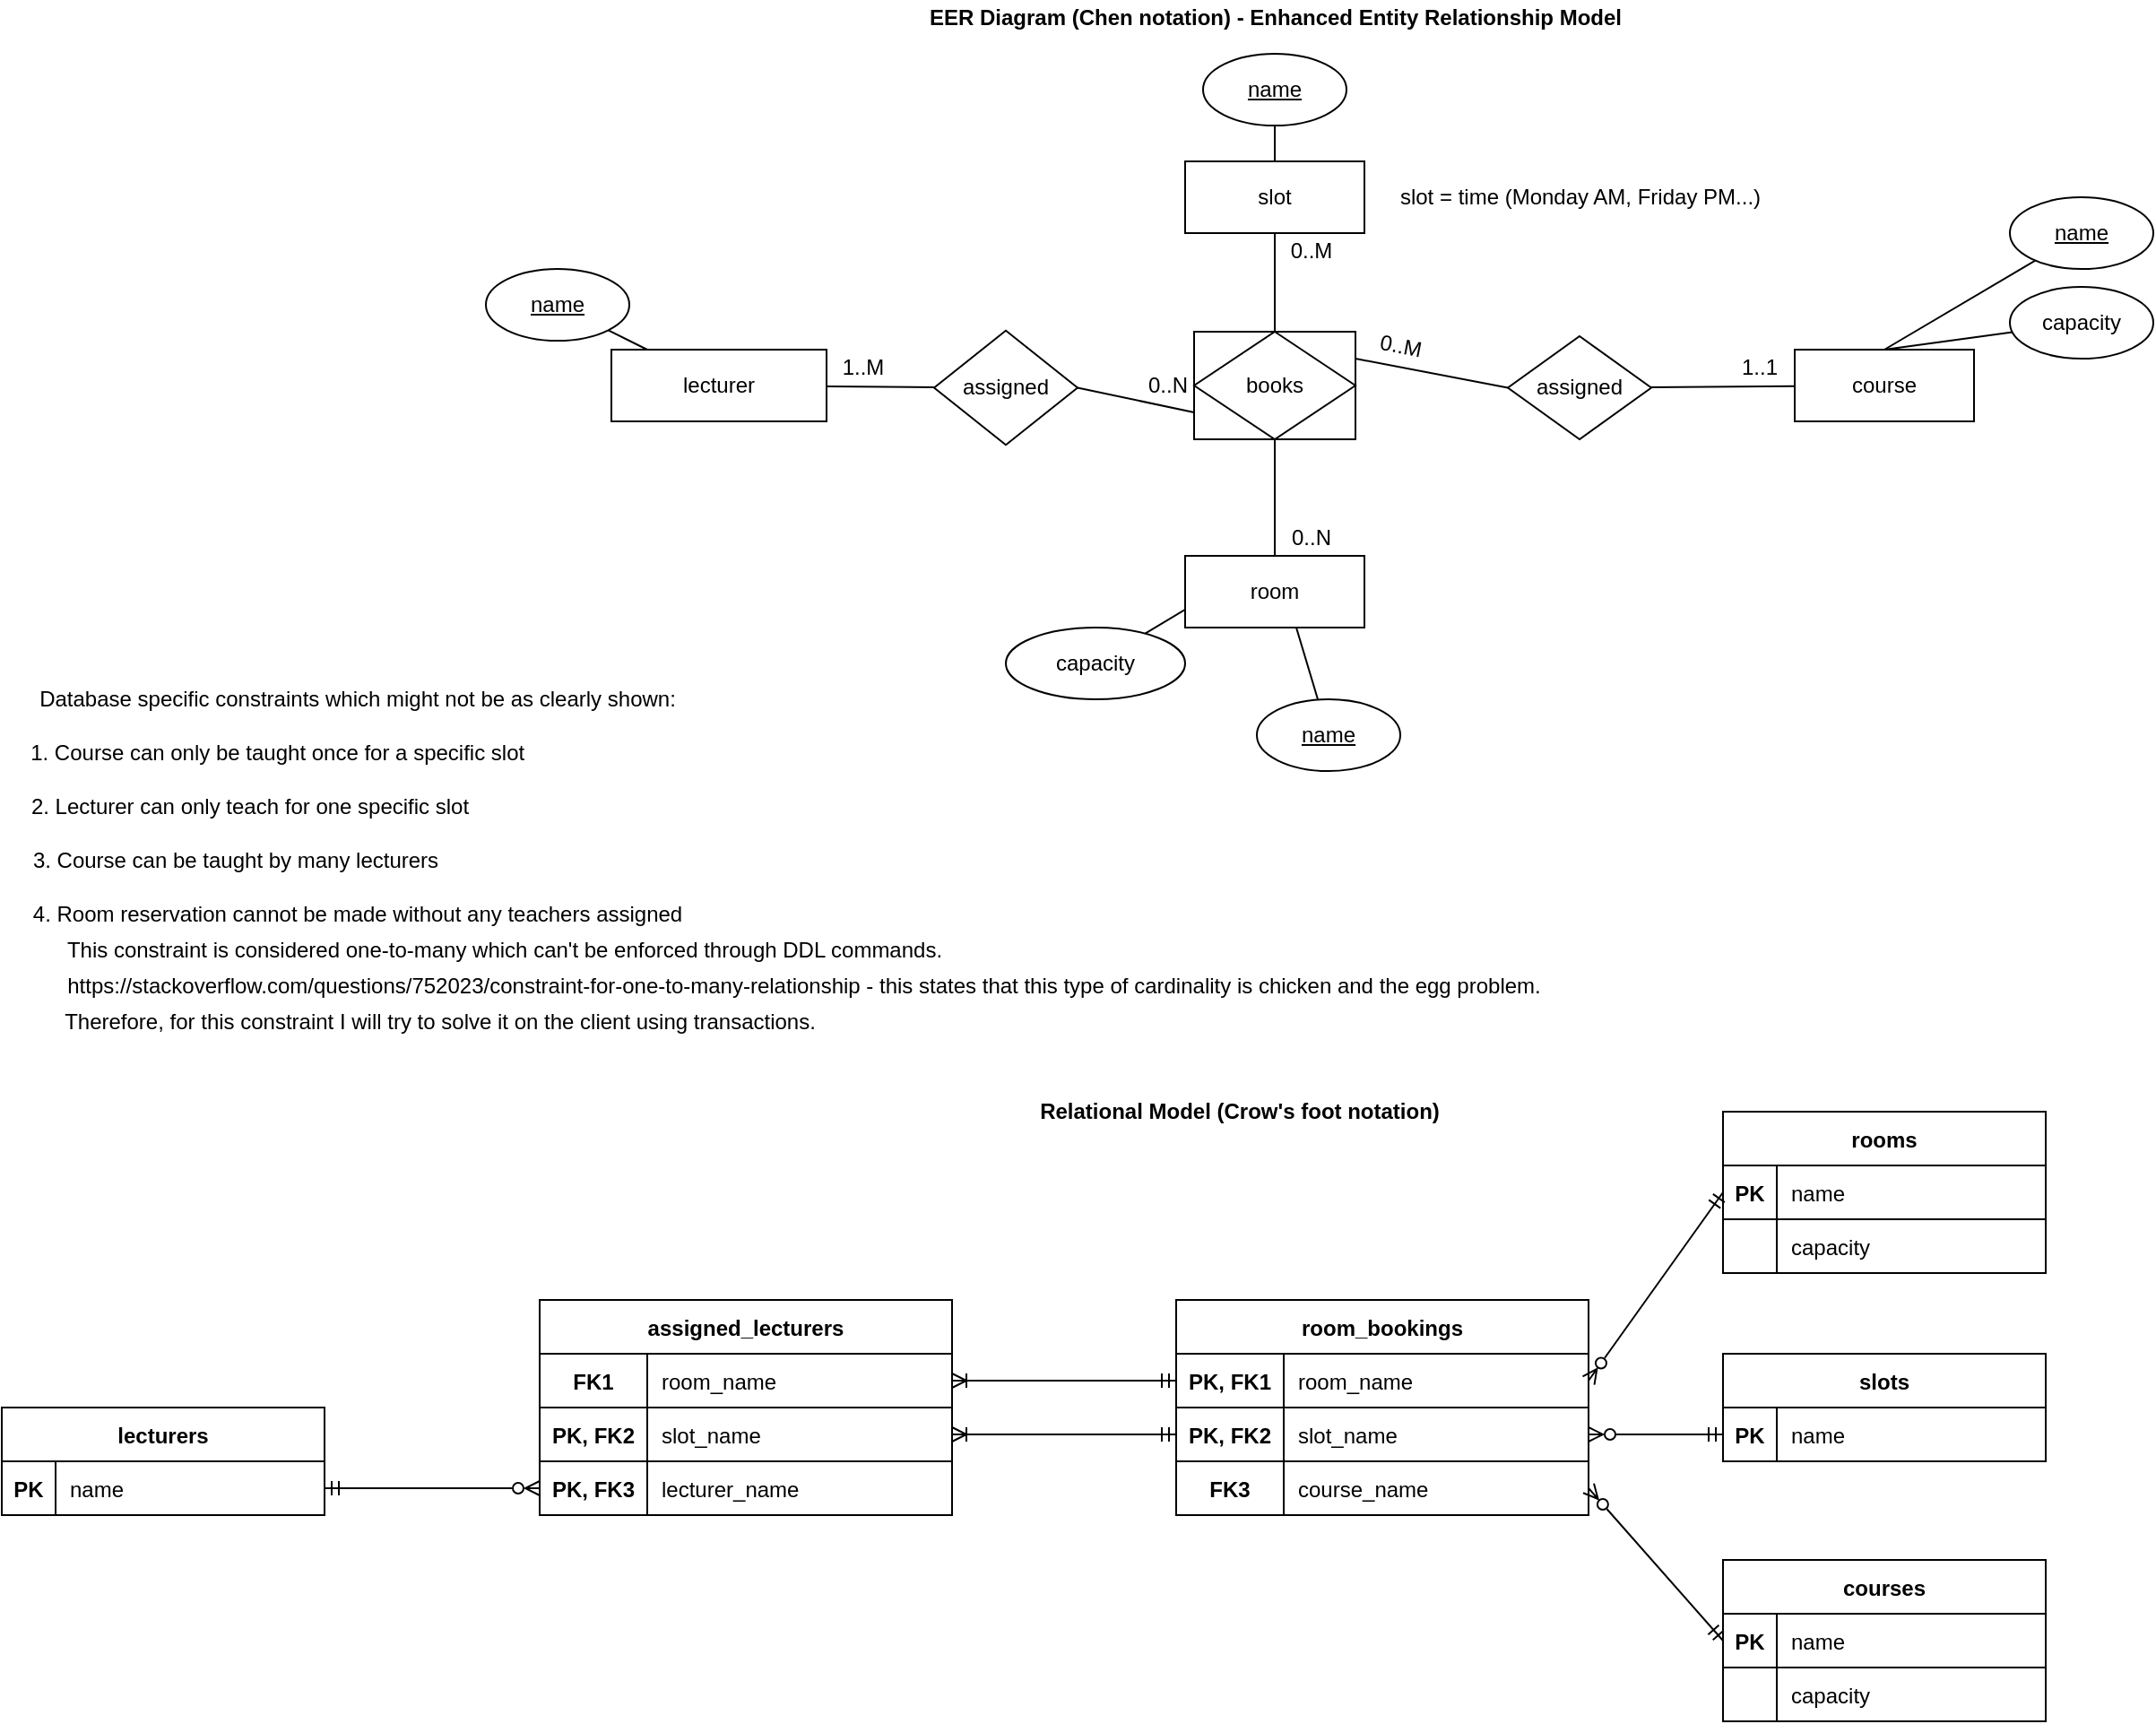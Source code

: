 <mxfile version="17.4.0" type="device"><diagram id="EXqV3clq7PbEx-QNDwqd" name="Page-1"><mxGraphModel dx="2921" dy="1097" grid="1" gridSize="10" guides="1" tooltips="1" connect="1" arrows="1" fold="1" page="1" pageScale="1" pageWidth="850" pageHeight="1100" math="0" shadow="0"><root><mxCell id="0"/><mxCell id="1" parent="0"/><mxCell id="NSnM8pukA16PaApSw-32-4" value="" style="edgeStyle=none;rounded=0;orthogonalLoop=1;jettySize=auto;html=1;endArrow=none;endFill=0;exitX=0.5;exitY=0;exitDx=0;exitDy=0;" edge="1" parent="1" source="NSnM8pukA16PaApSw-32-2" target="NSnM8pukA16PaApSw-32-3"><mxGeometry relative="1" as="geometry"/></mxCell><mxCell id="NSnM8pukA16PaApSw-32-6" value="" style="edgeStyle=none;rounded=0;orthogonalLoop=1;jettySize=auto;html=1;endArrow=none;endFill=0;exitX=0.5;exitY=0;exitDx=0;exitDy=0;" edge="1" parent="1" source="NSnM8pukA16PaApSw-32-2" target="NSnM8pukA16PaApSw-32-5"><mxGeometry relative="1" as="geometry"/></mxCell><mxCell id="NSnM8pukA16PaApSw-32-135" value="" style="edgeStyle=none;rounded=0;orthogonalLoop=1;jettySize=auto;html=1;startArrow=none;startFill=0;endArrow=none;endFill=0;strokeColor=default;" edge="1" parent="1" source="NSnM8pukA16PaApSw-32-2" target="NSnM8pukA16PaApSw-32-134"><mxGeometry relative="1" as="geometry"/></mxCell><mxCell id="NSnM8pukA16PaApSw-32-2" value="course" style="whiteSpace=wrap;html=1;align=center;" vertex="1" parent="1"><mxGeometry x="470" y="205" width="100" height="40" as="geometry"/></mxCell><mxCell id="NSnM8pukA16PaApSw-32-3" value="&lt;u&gt;name&lt;/u&gt;" style="ellipse;whiteSpace=wrap;html=1;" vertex="1" parent="1"><mxGeometry x="590" y="120" width="80" height="40" as="geometry"/></mxCell><mxCell id="NSnM8pukA16PaApSw-32-5" value="capacity" style="ellipse;whiteSpace=wrap;html=1;" vertex="1" parent="1"><mxGeometry x="590" y="170" width="80" height="40" as="geometry"/></mxCell><mxCell id="NSnM8pukA16PaApSw-32-9" value="" style="edgeStyle=none;rounded=0;orthogonalLoop=1;jettySize=auto;html=1;endArrow=none;endFill=0;exitX=0.5;exitY=0;exitDx=0;exitDy=0;" edge="1" parent="1" source="NSnM8pukA16PaApSw-32-7" target="NSnM8pukA16PaApSw-32-8"><mxGeometry relative="1" as="geometry"/></mxCell><mxCell id="NSnM8pukA16PaApSw-32-11" value="" style="edgeStyle=none;rounded=0;orthogonalLoop=1;jettySize=auto;html=1;endArrow=none;endFill=0;exitX=0.5;exitY=0;exitDx=0;exitDy=0;" edge="1" parent="1" source="NSnM8pukA16PaApSw-32-7" target="NSnM8pukA16PaApSw-32-10"><mxGeometry relative="1" as="geometry"/></mxCell><mxCell id="NSnM8pukA16PaApSw-32-128" value="" style="edgeStyle=none;rounded=0;orthogonalLoop=1;jettySize=auto;html=1;startArrow=none;startFill=0;endArrow=none;endFill=0;strokeColor=default;entryX=0.5;entryY=1;entryDx=0;entryDy=0;" edge="1" parent="1" source="NSnM8pukA16PaApSw-32-7" target="NSnM8pukA16PaApSw-32-133"><mxGeometry relative="1" as="geometry"><mxPoint x="180" y="260" as="targetPoint"/></mxGeometry></mxCell><mxCell id="NSnM8pukA16PaApSw-32-7" value="room" style="rounded=0;whiteSpace=wrap;html=1;" vertex="1" parent="1"><mxGeometry x="130" y="320" width="100" height="40" as="geometry"/></mxCell><mxCell id="NSnM8pukA16PaApSw-32-8" value="&lt;u&gt;name&lt;/u&gt;" style="ellipse;whiteSpace=wrap;html=1;rounded=0;" vertex="1" parent="1"><mxGeometry x="170" y="400" width="80" height="40" as="geometry"/></mxCell><mxCell id="NSnM8pukA16PaApSw-32-10" value="capacity" style="ellipse;whiteSpace=wrap;html=1;rounded=0;" vertex="1" parent="1"><mxGeometry x="30" y="360" width="100" height="40" as="geometry"/></mxCell><mxCell id="NSnM8pukA16PaApSw-32-21" value="" style="edgeStyle=none;rounded=0;orthogonalLoop=1;jettySize=auto;html=1;endArrow=none;endFill=0;" edge="1" parent="1" source="NSnM8pukA16PaApSw-32-19" target="NSnM8pukA16PaApSw-32-20"><mxGeometry relative="1" as="geometry"/></mxCell><mxCell id="NSnM8pukA16PaApSw-32-142" value="" style="edgeStyle=none;rounded=0;orthogonalLoop=1;jettySize=auto;html=1;startArrow=none;startFill=0;endArrow=none;endFill=0;strokeColor=default;" edge="1" parent="1" source="NSnM8pukA16PaApSw-32-19" target="NSnM8pukA16PaApSw-32-141"><mxGeometry relative="1" as="geometry"/></mxCell><mxCell id="NSnM8pukA16PaApSw-32-19" value="lecturer" style="rounded=0;whiteSpace=wrap;html=1;" vertex="1" parent="1"><mxGeometry x="-190" y="205" width="120" height="40" as="geometry"/></mxCell><mxCell id="NSnM8pukA16PaApSw-32-20" value="&lt;u&gt;name&lt;/u&gt;" style="ellipse;whiteSpace=wrap;html=1;rounded=0;" vertex="1" parent="1"><mxGeometry x="-260" y="160" width="80" height="40" as="geometry"/></mxCell><mxCell id="NSnM8pukA16PaApSw-32-29" value="rooms" style="shape=table;startSize=30;container=1;collapsible=1;childLayout=tableLayout;fixedRows=1;rowLines=0;fontStyle=1;align=center;resizeLast=1;" vertex="1" parent="1"><mxGeometry x="430" y="630" width="180" height="90" as="geometry"><mxRectangle x="120" y="750" width="70" height="30" as="alternateBounds"/></mxGeometry></mxCell><mxCell id="NSnM8pukA16PaApSw-32-30" value="" style="shape=tableRow;horizontal=0;startSize=0;swimlaneHead=0;swimlaneBody=0;fillColor=none;collapsible=0;dropTarget=0;points=[[0,0.5],[1,0.5]];portConstraint=eastwest;top=0;left=0;right=0;bottom=1;" vertex="1" parent="NSnM8pukA16PaApSw-32-29"><mxGeometry y="30" width="180" height="30" as="geometry"/></mxCell><mxCell id="NSnM8pukA16PaApSw-32-31" value="PK" style="shape=partialRectangle;connectable=0;fillColor=none;top=0;left=0;bottom=0;right=0;fontStyle=1;overflow=hidden;" vertex="1" parent="NSnM8pukA16PaApSw-32-30"><mxGeometry width="30" height="30" as="geometry"><mxRectangle width="30" height="30" as="alternateBounds"/></mxGeometry></mxCell><mxCell id="NSnM8pukA16PaApSw-32-32" value="name" style="shape=partialRectangle;connectable=0;fillColor=none;top=0;left=0;bottom=0;right=0;align=left;spacingLeft=6;fontStyle=0;overflow=hidden;" vertex="1" parent="NSnM8pukA16PaApSw-32-30"><mxGeometry x="30" width="150" height="30" as="geometry"><mxRectangle width="150" height="30" as="alternateBounds"/></mxGeometry></mxCell><mxCell id="NSnM8pukA16PaApSw-32-33" value="" style="shape=tableRow;horizontal=0;startSize=0;swimlaneHead=0;swimlaneBody=0;fillColor=none;collapsible=0;dropTarget=0;points=[[0,0.5],[1,0.5]];portConstraint=eastwest;top=0;left=0;right=0;bottom=0;" vertex="1" parent="NSnM8pukA16PaApSw-32-29"><mxGeometry y="60" width="180" height="30" as="geometry"/></mxCell><mxCell id="NSnM8pukA16PaApSw-32-34" value="" style="shape=partialRectangle;connectable=0;fillColor=none;top=0;left=0;bottom=0;right=0;editable=1;overflow=hidden;" vertex="1" parent="NSnM8pukA16PaApSw-32-33"><mxGeometry width="30" height="30" as="geometry"><mxRectangle width="30" height="30" as="alternateBounds"/></mxGeometry></mxCell><mxCell id="NSnM8pukA16PaApSw-32-35" value="capacity" style="shape=partialRectangle;connectable=0;fillColor=none;top=0;left=0;bottom=0;right=0;align=left;spacingLeft=6;overflow=hidden;" vertex="1" parent="NSnM8pukA16PaApSw-32-33"><mxGeometry x="30" width="150" height="30" as="geometry"><mxRectangle width="150" height="30" as="alternateBounds"/></mxGeometry></mxCell><mxCell id="NSnM8pukA16PaApSw-32-42" value="courses" style="shape=table;startSize=30;container=1;collapsible=1;childLayout=tableLayout;fixedRows=1;rowLines=0;fontStyle=1;align=center;resizeLast=1;" vertex="1" parent="1"><mxGeometry x="430" y="880" width="180" height="90" as="geometry"><mxRectangle x="120" y="750" width="70" height="30" as="alternateBounds"/></mxGeometry></mxCell><mxCell id="NSnM8pukA16PaApSw-32-43" value="" style="shape=tableRow;horizontal=0;startSize=0;swimlaneHead=0;swimlaneBody=0;fillColor=none;collapsible=0;dropTarget=0;points=[[0,0.5],[1,0.5]];portConstraint=eastwest;top=0;left=0;right=0;bottom=1;" vertex="1" parent="NSnM8pukA16PaApSw-32-42"><mxGeometry y="30" width="180" height="30" as="geometry"/></mxCell><mxCell id="NSnM8pukA16PaApSw-32-44" value="PK" style="shape=partialRectangle;connectable=0;fillColor=none;top=0;left=0;bottom=0;right=0;fontStyle=1;overflow=hidden;" vertex="1" parent="NSnM8pukA16PaApSw-32-43"><mxGeometry width="30" height="30" as="geometry"><mxRectangle width="30" height="30" as="alternateBounds"/></mxGeometry></mxCell><mxCell id="NSnM8pukA16PaApSw-32-45" value="name" style="shape=partialRectangle;connectable=0;fillColor=none;top=0;left=0;bottom=0;right=0;align=left;spacingLeft=6;fontStyle=0;overflow=hidden;" vertex="1" parent="NSnM8pukA16PaApSw-32-43"><mxGeometry x="30" width="150" height="30" as="geometry"><mxRectangle width="150" height="30" as="alternateBounds"/></mxGeometry></mxCell><mxCell id="NSnM8pukA16PaApSw-32-46" value="" style="shape=tableRow;horizontal=0;startSize=0;swimlaneHead=0;swimlaneBody=0;fillColor=none;collapsible=0;dropTarget=0;points=[[0,0.5],[1,0.5]];portConstraint=eastwest;top=0;left=0;right=0;bottom=0;" vertex="1" parent="NSnM8pukA16PaApSw-32-42"><mxGeometry y="60" width="180" height="30" as="geometry"/></mxCell><mxCell id="NSnM8pukA16PaApSw-32-47" value="" style="shape=partialRectangle;connectable=0;fillColor=none;top=0;left=0;bottom=0;right=0;editable=1;overflow=hidden;" vertex="1" parent="NSnM8pukA16PaApSw-32-46"><mxGeometry width="30" height="30" as="geometry"><mxRectangle width="30" height="30" as="alternateBounds"/></mxGeometry></mxCell><mxCell id="NSnM8pukA16PaApSw-32-48" value="capacity" style="shape=partialRectangle;connectable=0;fillColor=none;top=0;left=0;bottom=0;right=0;align=left;spacingLeft=6;overflow=hidden;" vertex="1" parent="NSnM8pukA16PaApSw-32-46"><mxGeometry x="30" width="150" height="30" as="geometry"><mxRectangle width="150" height="30" as="alternateBounds"/></mxGeometry></mxCell><mxCell id="NSnM8pukA16PaApSw-32-157" style="edgeStyle=none;rounded=0;orthogonalLoop=1;jettySize=auto;html=1;exitX=1;exitY=0.5;exitDx=0;exitDy=0;entryX=0;entryY=0.5;entryDx=0;entryDy=0;startArrow=ERzeroToMany;startFill=0;endArrow=ERmandOne;endFill=0;strokeColor=default;" edge="1" parent="1" source="NSnM8pukA16PaApSw-32-97" target="NSnM8pukA16PaApSw-32-150"><mxGeometry relative="1" as="geometry"/></mxCell><mxCell id="NSnM8pukA16PaApSw-32-65" value="room_bookings" style="shape=table;startSize=30;container=1;collapsible=1;childLayout=tableLayout;fixedRows=1;rowLines=0;fontStyle=1;align=center;resizeLast=1;" vertex="1" parent="1"><mxGeometry x="125" y="735" width="230" height="120" as="geometry"/></mxCell><mxCell id="NSnM8pukA16PaApSw-32-66" value="" style="shape=tableRow;horizontal=0;startSize=0;swimlaneHead=0;swimlaneBody=0;fillColor=none;collapsible=0;dropTarget=0;points=[[0,0.5],[1,0.5]];portConstraint=eastwest;top=0;left=0;right=0;bottom=1;" vertex="1" parent="NSnM8pukA16PaApSw-32-65"><mxGeometry y="30" width="230" height="30" as="geometry"/></mxCell><mxCell id="NSnM8pukA16PaApSw-32-67" value="PK, FK1" style="shape=partialRectangle;connectable=0;fillColor=none;top=0;left=0;bottom=0;right=0;fontStyle=1;overflow=hidden;" vertex="1" parent="NSnM8pukA16PaApSw-32-66"><mxGeometry width="60" height="30" as="geometry"><mxRectangle width="60" height="30" as="alternateBounds"/></mxGeometry></mxCell><mxCell id="NSnM8pukA16PaApSw-32-68" value="room_name" style="shape=partialRectangle;connectable=0;fillColor=none;top=0;left=0;bottom=0;right=0;align=left;spacingLeft=6;fontStyle=0;overflow=hidden;" vertex="1" parent="NSnM8pukA16PaApSw-32-66"><mxGeometry x="60" width="170" height="30" as="geometry"><mxRectangle width="170" height="30" as="alternateBounds"/></mxGeometry></mxCell><mxCell id="NSnM8pukA16PaApSw-32-97" style="shape=tableRow;horizontal=0;startSize=0;swimlaneHead=0;swimlaneBody=0;fillColor=none;collapsible=0;dropTarget=0;points=[[0,0.5],[1,0.5]];portConstraint=eastwest;top=0;left=0;right=0;bottom=1;" vertex="1" parent="NSnM8pukA16PaApSw-32-65"><mxGeometry y="60" width="230" height="30" as="geometry"/></mxCell><mxCell id="NSnM8pukA16PaApSw-32-98" value="PK, FK2" style="shape=partialRectangle;connectable=0;fillColor=none;top=0;left=0;bottom=0;right=0;fontStyle=1;overflow=hidden;" vertex="1" parent="NSnM8pukA16PaApSw-32-97"><mxGeometry width="60" height="30" as="geometry"><mxRectangle width="60" height="30" as="alternateBounds"/></mxGeometry></mxCell><mxCell id="NSnM8pukA16PaApSw-32-99" value="slot_name" style="shape=partialRectangle;connectable=0;fillColor=none;top=0;left=0;bottom=0;right=0;align=left;spacingLeft=6;fontStyle=0;overflow=hidden;" vertex="1" parent="NSnM8pukA16PaApSw-32-97"><mxGeometry x="60" width="170" height="30" as="geometry"><mxRectangle width="170" height="30" as="alternateBounds"/></mxGeometry></mxCell><mxCell id="NSnM8pukA16PaApSw-32-119" style="shape=tableRow;horizontal=0;startSize=0;swimlaneHead=0;swimlaneBody=0;fillColor=none;collapsible=0;dropTarget=0;points=[[0,0.5],[1,0.5]];portConstraint=eastwest;top=0;left=0;right=0;bottom=1;" vertex="1" parent="NSnM8pukA16PaApSw-32-65"><mxGeometry y="90" width="230" height="30" as="geometry"/></mxCell><mxCell id="NSnM8pukA16PaApSw-32-120" value="FK3" style="shape=partialRectangle;connectable=0;fillColor=none;top=0;left=0;bottom=0;right=0;fontStyle=1;overflow=hidden;" vertex="1" parent="NSnM8pukA16PaApSw-32-119"><mxGeometry width="60" height="30" as="geometry"><mxRectangle width="60" height="30" as="alternateBounds"/></mxGeometry></mxCell><mxCell id="NSnM8pukA16PaApSw-32-121" value="course_name" style="shape=partialRectangle;connectable=0;fillColor=none;top=0;left=0;bottom=0;right=0;align=left;spacingLeft=6;fontStyle=0;overflow=hidden;" vertex="1" parent="NSnM8pukA16PaApSw-32-119"><mxGeometry x="60" width="170" height="30" as="geometry"><mxRectangle width="170" height="30" as="alternateBounds"/></mxGeometry></mxCell><mxCell id="NSnM8pukA16PaApSw-32-123" style="rounded=0;orthogonalLoop=1;jettySize=auto;html=1;exitX=0;exitY=0.5;exitDx=0;exitDy=0;startArrow=ERmandOne;startFill=0;endArrow=ERzeroToMany;endFill=0;strokeColor=default;entryX=1;entryY=0.5;entryDx=0;entryDy=0;" edge="1" parent="1" source="NSnM8pukA16PaApSw-32-30" target="NSnM8pukA16PaApSw-32-66"><mxGeometry relative="1" as="geometry"><mxPoint x="430" y="880" as="targetPoint"/></mxGeometry></mxCell><mxCell id="NSnM8pukA16PaApSw-32-126" value="" style="edgeStyle=none;rounded=0;orthogonalLoop=1;jettySize=auto;html=1;startArrow=none;startFill=0;endArrow=none;endFill=0;strokeColor=default;" edge="1" parent="1" source="NSnM8pukA16PaApSw-32-124" target="NSnM8pukA16PaApSw-32-125"><mxGeometry relative="1" as="geometry"/></mxCell><mxCell id="NSnM8pukA16PaApSw-32-129" style="edgeStyle=none;rounded=0;orthogonalLoop=1;jettySize=auto;html=1;exitX=0.5;exitY=1;exitDx=0;exitDy=0;entryX=0.5;entryY=0;entryDx=0;entryDy=0;startArrow=none;startFill=0;endArrow=none;endFill=0;strokeColor=default;" edge="1" parent="1" source="NSnM8pukA16PaApSw-32-124" target="NSnM8pukA16PaApSw-32-133"><mxGeometry relative="1" as="geometry"><mxPoint x="180" y="190" as="targetPoint"/></mxGeometry></mxCell><mxCell id="NSnM8pukA16PaApSw-32-124" value="slot" style="whiteSpace=wrap;html=1;align=center;" vertex="1" parent="1"><mxGeometry x="130" y="100" width="100" height="40" as="geometry"/></mxCell><mxCell id="NSnM8pukA16PaApSw-32-125" value="&lt;u&gt;name&lt;/u&gt;" style="ellipse;whiteSpace=wrap;html=1;" vertex="1" parent="1"><mxGeometry x="140" y="40" width="80" height="40" as="geometry"/></mxCell><mxCell id="NSnM8pukA16PaApSw-32-130" value="0..N" style="text;html=1;align=center;verticalAlign=middle;resizable=0;points=[];autosize=1;strokeColor=none;fillColor=none;" vertex="1" parent="1"><mxGeometry x="180" y="300" width="40" height="20" as="geometry"/></mxCell><mxCell id="NSnM8pukA16PaApSw-32-131" value="0..M" style="text;html=1;align=center;verticalAlign=middle;resizable=0;points=[];autosize=1;strokeColor=none;fillColor=none;" vertex="1" parent="1"><mxGeometry x="180" y="140" width="40" height="20" as="geometry"/></mxCell><mxCell id="NSnM8pukA16PaApSw-32-133" value="books" style="shape=associativeEntity;whiteSpace=wrap;html=1;align=center;" vertex="1" parent="1"><mxGeometry x="135" y="195" width="90" height="60" as="geometry"/></mxCell><mxCell id="NSnM8pukA16PaApSw-32-136" style="edgeStyle=none;rounded=0;orthogonalLoop=1;jettySize=auto;html=1;exitX=0;exitY=0.5;exitDx=0;exitDy=0;entryX=1;entryY=0.25;entryDx=0;entryDy=0;startArrow=none;startFill=0;endArrow=none;endFill=0;strokeColor=default;" edge="1" parent="1" source="NSnM8pukA16PaApSw-32-134" target="NSnM8pukA16PaApSw-32-133"><mxGeometry relative="1" as="geometry"/></mxCell><mxCell id="NSnM8pukA16PaApSw-32-134" value="assigned" style="rhombus;whiteSpace=wrap;html=1;" vertex="1" parent="1"><mxGeometry x="310" y="197.5" width="80" height="57.5" as="geometry"/></mxCell><mxCell id="NSnM8pukA16PaApSw-32-137" value="0..M" style="text;html=1;align=center;verticalAlign=middle;resizable=0;points=[];autosize=1;strokeColor=none;fillColor=none;rotation=11;" vertex="1" parent="1"><mxGeometry x="230" y="192.5" width="40" height="20" as="geometry"/></mxCell><mxCell id="NSnM8pukA16PaApSw-32-138" value="1..1" style="text;html=1;align=center;verticalAlign=middle;resizable=0;points=[];autosize=1;strokeColor=none;fillColor=none;" vertex="1" parent="1"><mxGeometry x="430" y="205" width="40" height="20" as="geometry"/></mxCell><mxCell id="NSnM8pukA16PaApSw-32-143" style="edgeStyle=none;rounded=0;orthogonalLoop=1;jettySize=auto;html=1;exitX=1;exitY=0.5;exitDx=0;exitDy=0;entryX=0;entryY=0.75;entryDx=0;entryDy=0;startArrow=none;startFill=0;endArrow=none;endFill=0;strokeColor=default;" edge="1" parent="1" source="NSnM8pukA16PaApSw-32-141" target="NSnM8pukA16PaApSw-32-133"><mxGeometry relative="1" as="geometry"/></mxCell><mxCell id="NSnM8pukA16PaApSw-32-141" value="assigned" style="rhombus;whiteSpace=wrap;html=1;rounded=0;" vertex="1" parent="1"><mxGeometry x="-10" y="194.38" width="80" height="63.75" as="geometry"/></mxCell><mxCell id="NSnM8pukA16PaApSw-32-144" value="0..N" style="text;html=1;align=center;verticalAlign=middle;resizable=0;points=[];autosize=1;strokeColor=none;fillColor=none;" vertex="1" parent="1"><mxGeometry x="100" y="215" width="40" height="20" as="geometry"/></mxCell><mxCell id="NSnM8pukA16PaApSw-32-146" value="1..M" style="text;html=1;align=center;verticalAlign=middle;resizable=0;points=[];autosize=1;strokeColor=none;fillColor=none;" vertex="1" parent="1"><mxGeometry x="-70" y="205" width="40" height="20" as="geometry"/></mxCell><mxCell id="NSnM8pukA16PaApSw-32-147" value="&lt;b&gt;EER Diagram (Chen notation) - Enhanced&amp;nbsp;Entity Relationship Model&lt;/b&gt;" style="text;html=1;align=center;verticalAlign=middle;resizable=0;points=[];autosize=1;strokeColor=none;fillColor=none;" vertex="1" parent="1"><mxGeometry x="-20" y="10" width="400" height="20" as="geometry"/></mxCell><mxCell id="NSnM8pukA16PaApSw-32-148" value="&lt;b&gt;Relational Model (Crow's foot notation)&lt;/b&gt;" style="text;html=1;align=center;verticalAlign=middle;resizable=0;points=[];autosize=1;strokeColor=none;fillColor=none;" vertex="1" parent="1"><mxGeometry x="40" y="620" width="240" height="20" as="geometry"/></mxCell><mxCell id="NSnM8pukA16PaApSw-32-149" value="slots" style="shape=table;startSize=30;container=1;collapsible=1;childLayout=tableLayout;fixedRows=1;rowLines=0;fontStyle=1;align=center;resizeLast=1;" vertex="1" parent="1"><mxGeometry x="430" y="765" width="180" height="60" as="geometry"><mxRectangle x="120" y="750" width="70" height="30" as="alternateBounds"/></mxGeometry></mxCell><mxCell id="NSnM8pukA16PaApSw-32-150" value="" style="shape=tableRow;horizontal=0;startSize=0;swimlaneHead=0;swimlaneBody=0;fillColor=none;collapsible=0;dropTarget=0;points=[[0,0.5],[1,0.5]];portConstraint=eastwest;top=0;left=0;right=0;bottom=1;" vertex="1" parent="NSnM8pukA16PaApSw-32-149"><mxGeometry y="30" width="180" height="30" as="geometry"/></mxCell><mxCell id="NSnM8pukA16PaApSw-32-151" value="PK" style="shape=partialRectangle;connectable=0;fillColor=none;top=0;left=0;bottom=0;right=0;fontStyle=1;overflow=hidden;" vertex="1" parent="NSnM8pukA16PaApSw-32-150"><mxGeometry width="30" height="30" as="geometry"><mxRectangle width="30" height="30" as="alternateBounds"/></mxGeometry></mxCell><mxCell id="NSnM8pukA16PaApSw-32-152" value="name" style="shape=partialRectangle;connectable=0;fillColor=none;top=0;left=0;bottom=0;right=0;align=left;spacingLeft=6;fontStyle=0;overflow=hidden;" vertex="1" parent="NSnM8pukA16PaApSw-32-150"><mxGeometry x="30" width="150" height="30" as="geometry"><mxRectangle width="150" height="30" as="alternateBounds"/></mxGeometry></mxCell><mxCell id="NSnM8pukA16PaApSw-32-158" style="edgeStyle=none;rounded=0;orthogonalLoop=1;jettySize=auto;html=1;exitX=0;exitY=0.5;exitDx=0;exitDy=0;startArrow=ERmandOne;startFill=0;endArrow=ERzeroToMany;endFill=0;strokeColor=default;entryX=1;entryY=0.5;entryDx=0;entryDy=0;" edge="1" parent="1" source="NSnM8pukA16PaApSw-32-43" target="NSnM8pukA16PaApSw-32-119"><mxGeometry relative="1" as="geometry"><mxPoint x="360" y="795" as="targetPoint"/></mxGeometry></mxCell><mxCell id="NSnM8pukA16PaApSw-32-159" value="1. Course can only be taught once for a specific slot&amp;nbsp;" style="text;html=1;align=center;verticalAlign=middle;resizable=0;points=[];autosize=1;strokeColor=none;fillColor=none;" vertex="1" parent="1"><mxGeometry x="-520" y="420" width="290" height="20" as="geometry"/></mxCell><mxCell id="NSnM8pukA16PaApSw-32-160" value="lecturers" style="shape=table;startSize=30;container=1;collapsible=1;childLayout=tableLayout;fixedRows=1;rowLines=0;fontStyle=1;align=center;resizeLast=1;" vertex="1" parent="1"><mxGeometry x="-530" y="795" width="180" height="60" as="geometry"><mxRectangle x="120" y="750" width="70" height="30" as="alternateBounds"/></mxGeometry></mxCell><mxCell id="NSnM8pukA16PaApSw-32-161" value="" style="shape=tableRow;horizontal=0;startSize=0;swimlaneHead=0;swimlaneBody=0;fillColor=none;collapsible=0;dropTarget=0;points=[[0,0.5],[1,0.5]];portConstraint=eastwest;top=0;left=0;right=0;bottom=1;" vertex="1" parent="NSnM8pukA16PaApSw-32-160"><mxGeometry y="30" width="180" height="30" as="geometry"/></mxCell><mxCell id="NSnM8pukA16PaApSw-32-162" value="PK" style="shape=partialRectangle;connectable=0;fillColor=none;top=0;left=0;bottom=0;right=0;fontStyle=1;overflow=hidden;" vertex="1" parent="NSnM8pukA16PaApSw-32-161"><mxGeometry width="30" height="30" as="geometry"><mxRectangle width="30" height="30" as="alternateBounds"/></mxGeometry></mxCell><mxCell id="NSnM8pukA16PaApSw-32-163" value="name" style="shape=partialRectangle;connectable=0;fillColor=none;top=0;left=0;bottom=0;right=0;align=left;spacingLeft=6;fontStyle=0;overflow=hidden;" vertex="1" parent="NSnM8pukA16PaApSw-32-161"><mxGeometry x="30" width="150" height="30" as="geometry"><mxRectangle width="150" height="30" as="alternateBounds"/></mxGeometry></mxCell><mxCell id="NSnM8pukA16PaApSw-32-164" value="4. Room reservation cannot be made without any teachers assigned" style="text;html=1;align=center;verticalAlign=middle;resizable=0;points=[];autosize=1;strokeColor=none;fillColor=none;" vertex="1" parent="1"><mxGeometry x="-522" y="510" width="380" height="20" as="geometry"/></mxCell><mxCell id="NSnM8pukA16PaApSw-32-166" value="assigned_lecturers" style="shape=table;startSize=30;container=1;collapsible=1;childLayout=tableLayout;fixedRows=1;rowLines=0;fontStyle=1;align=center;resizeLast=1;" vertex="1" parent="1"><mxGeometry x="-230" y="735" width="230" height="120" as="geometry"/></mxCell><mxCell id="NSnM8pukA16PaApSw-32-167" value="" style="shape=tableRow;horizontal=0;startSize=0;swimlaneHead=0;swimlaneBody=0;fillColor=none;collapsible=0;dropTarget=0;points=[[0,0.5],[1,0.5]];portConstraint=eastwest;top=0;left=0;right=0;bottom=1;" vertex="1" parent="NSnM8pukA16PaApSw-32-166"><mxGeometry y="30" width="230" height="30" as="geometry"/></mxCell><mxCell id="NSnM8pukA16PaApSw-32-168" value="FK1" style="shape=partialRectangle;connectable=0;fillColor=none;top=0;left=0;bottom=0;right=0;fontStyle=1;overflow=hidden;" vertex="1" parent="NSnM8pukA16PaApSw-32-167"><mxGeometry width="60" height="30" as="geometry"><mxRectangle width="60" height="30" as="alternateBounds"/></mxGeometry></mxCell><mxCell id="NSnM8pukA16PaApSw-32-169" value="room_name" style="shape=partialRectangle;connectable=0;fillColor=none;top=0;left=0;bottom=0;right=0;align=left;spacingLeft=6;fontStyle=0;overflow=hidden;" vertex="1" parent="NSnM8pukA16PaApSw-32-167"><mxGeometry x="60" width="170" height="30" as="geometry"><mxRectangle width="170" height="30" as="alternateBounds"/></mxGeometry></mxCell><mxCell id="NSnM8pukA16PaApSw-32-170" style="shape=tableRow;horizontal=0;startSize=0;swimlaneHead=0;swimlaneBody=0;fillColor=none;collapsible=0;dropTarget=0;points=[[0,0.5],[1,0.5]];portConstraint=eastwest;top=0;left=0;right=0;bottom=1;" vertex="1" parent="NSnM8pukA16PaApSw-32-166"><mxGeometry y="60" width="230" height="30" as="geometry"/></mxCell><mxCell id="NSnM8pukA16PaApSw-32-171" value="PK, FK2" style="shape=partialRectangle;connectable=0;fillColor=none;top=0;left=0;bottom=0;right=0;fontStyle=1;overflow=hidden;" vertex="1" parent="NSnM8pukA16PaApSw-32-170"><mxGeometry width="60" height="30" as="geometry"><mxRectangle width="60" height="30" as="alternateBounds"/></mxGeometry></mxCell><mxCell id="NSnM8pukA16PaApSw-32-172" value="slot_name" style="shape=partialRectangle;connectable=0;fillColor=none;top=0;left=0;bottom=0;right=0;align=left;spacingLeft=6;fontStyle=0;overflow=hidden;" vertex="1" parent="NSnM8pukA16PaApSw-32-170"><mxGeometry x="60" width="170" height="30" as="geometry"><mxRectangle width="170" height="30" as="alternateBounds"/></mxGeometry></mxCell><mxCell id="NSnM8pukA16PaApSw-32-173" style="shape=tableRow;horizontal=0;startSize=0;swimlaneHead=0;swimlaneBody=0;fillColor=none;collapsible=0;dropTarget=0;points=[[0,0.5],[1,0.5]];portConstraint=eastwest;top=0;left=0;right=0;bottom=1;" vertex="1" parent="NSnM8pukA16PaApSw-32-166"><mxGeometry y="90" width="230" height="30" as="geometry"/></mxCell><mxCell id="NSnM8pukA16PaApSw-32-174" value="PK, FK3" style="shape=partialRectangle;connectable=0;fillColor=none;top=0;left=0;bottom=0;right=0;fontStyle=1;overflow=hidden;" vertex="1" parent="NSnM8pukA16PaApSw-32-173"><mxGeometry width="60" height="30" as="geometry"><mxRectangle width="60" height="30" as="alternateBounds"/></mxGeometry></mxCell><mxCell id="NSnM8pukA16PaApSw-32-175" value="lecturer_name" style="shape=partialRectangle;connectable=0;fillColor=none;top=0;left=0;bottom=0;right=0;align=left;spacingLeft=6;fontStyle=0;overflow=hidden;" vertex="1" parent="NSnM8pukA16PaApSw-32-173"><mxGeometry x="60" width="170" height="30" as="geometry"><mxRectangle width="170" height="30" as="alternateBounds"/></mxGeometry></mxCell><mxCell id="NSnM8pukA16PaApSw-32-176" style="edgeStyle=none;rounded=0;orthogonalLoop=1;jettySize=auto;html=1;exitX=0;exitY=0.5;exitDx=0;exitDy=0;entryX=1;entryY=0.5;entryDx=0;entryDy=0;startArrow=ERzeroToMany;startFill=0;endArrow=ERmandOne;endFill=0;strokeColor=default;" edge="1" parent="1" source="NSnM8pukA16PaApSw-32-173" target="NSnM8pukA16PaApSw-32-161"><mxGeometry relative="1" as="geometry"/></mxCell><mxCell id="NSnM8pukA16PaApSw-32-177" style="edgeStyle=none;rounded=0;orthogonalLoop=1;jettySize=auto;html=1;exitX=0;exitY=0.5;exitDx=0;exitDy=0;entryX=1;entryY=0.5;entryDx=0;entryDy=0;startArrow=ERmandOne;startFill=0;endArrow=ERoneToMany;endFill=0;strokeColor=default;" edge="1" parent="1" source="NSnM8pukA16PaApSw-32-66" target="NSnM8pukA16PaApSw-32-167"><mxGeometry relative="1" as="geometry"/></mxCell><mxCell id="NSnM8pukA16PaApSw-32-178" style="edgeStyle=none;rounded=0;orthogonalLoop=1;jettySize=auto;html=1;exitX=0;exitY=0.5;exitDx=0;exitDy=0;entryX=1;entryY=0.5;entryDx=0;entryDy=0;startArrow=ERmandOne;startFill=0;endArrow=ERoneToMany;endFill=0;strokeColor=default;" edge="1" parent="1" source="NSnM8pukA16PaApSw-32-97" target="NSnM8pukA16PaApSw-32-170"><mxGeometry relative="1" as="geometry"/></mxCell><mxCell id="NSnM8pukA16PaApSw-32-179" value="2. Lecturer can only teach for one specific slot" style="text;html=1;align=center;verticalAlign=middle;resizable=0;points=[];autosize=1;strokeColor=none;fillColor=none;" vertex="1" parent="1"><mxGeometry x="-522" y="450" width="260" height="20" as="geometry"/></mxCell><mxCell id="NSnM8pukA16PaApSw-32-180" value="slot = time (Monday AM, Friday PM...)" style="text;html=1;align=center;verticalAlign=middle;resizable=0;points=[];autosize=1;strokeColor=none;fillColor=none;" vertex="1" parent="1"><mxGeometry x="240" y="110" width="220" height="20" as="geometry"/></mxCell><mxCell id="NSnM8pukA16PaApSw-32-181" value="Therefore, for this constraint I will try to solve it on the client using transactions." style="text;html=1;align=center;verticalAlign=middle;resizable=0;points=[];autosize=1;strokeColor=none;fillColor=none;" vertex="1" parent="1"><mxGeometry x="-501" y="570" width="430" height="20" as="geometry"/></mxCell><mxCell id="NSnM8pukA16PaApSw-32-182" value="Database specific constraints which might not be as clearly shown:" style="text;html=1;align=center;verticalAlign=middle;resizable=0;points=[];autosize=1;strokeColor=none;fillColor=none;" vertex="1" parent="1"><mxGeometry x="-517" y="390" width="370" height="20" as="geometry"/></mxCell><mxCell id="NSnM8pukA16PaApSw-32-184" value="This constraint is considered one-to-many which can't be enforced through DDL commands." style="text;html=1;align=center;verticalAlign=middle;resizable=0;points=[];autosize=1;strokeColor=none;fillColor=none;" vertex="1" parent="1"><mxGeometry x="-500" y="530" width="500" height="20" as="geometry"/></mxCell><mxCell id="NSnM8pukA16PaApSw-32-185" value="https://stackoverflow.com/questions/752023/constraint-for-one-to-many-relationship - this states that this type of cardinality is chicken and the egg problem." style="text;html=1;align=center;verticalAlign=middle;resizable=0;points=[];autosize=1;strokeColor=none;fillColor=none;" vertex="1" parent="1"><mxGeometry x="-503" y="550" width="840" height="20" as="geometry"/></mxCell><mxCell id="NSnM8pukA16PaApSw-32-186" value="3. Course can be taught by many lecturers" style="text;html=1;align=center;verticalAlign=middle;resizable=0;points=[];autosize=1;strokeColor=none;fillColor=none;" vertex="1" parent="1"><mxGeometry x="-520" y="480" width="240" height="20" as="geometry"/></mxCell></root></mxGraphModel></diagram></mxfile>